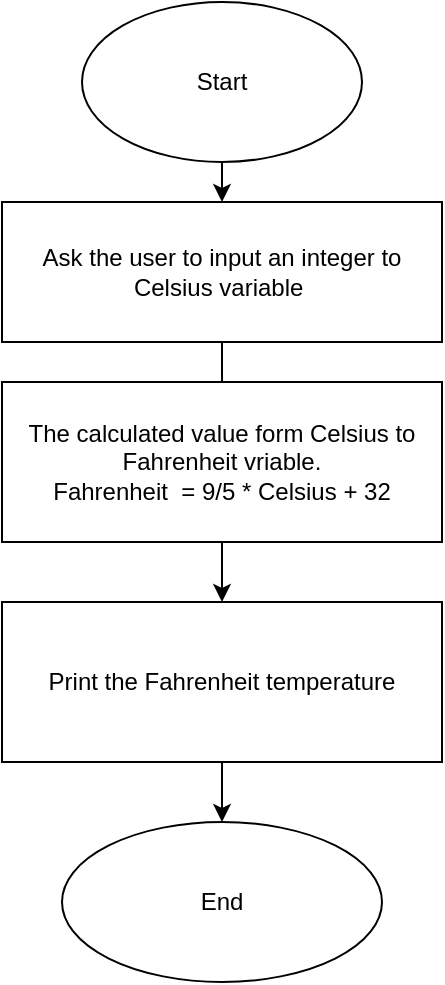 <mxfile>
    <diagram id="YG0hr6qdkkKt4VdCcvnR" name="Page-1">
        <mxGraphModel dx="449" dy="519" grid="1" gridSize="10" guides="1" tooltips="1" connect="1" arrows="1" fold="1" page="1" pageScale="1" pageWidth="850" pageHeight="1100" math="0" shadow="0">
            <root>
                <mxCell id="0"/>
                <mxCell id="1" parent="0"/>
                <mxCell id="3" style="edgeStyle=none;html=1;exitX=0.5;exitY=1;exitDx=0;exitDy=0;" edge="1" parent="1" source="2">
                    <mxGeometry relative="1" as="geometry">
                        <mxPoint x="230" y="130" as="targetPoint"/>
                    </mxGeometry>
                </mxCell>
                <mxCell id="2" value="Start" style="ellipse;whiteSpace=wrap;html=1;" vertex="1" parent="1">
                    <mxGeometry x="160" y="30" width="140" height="80" as="geometry"/>
                </mxCell>
                <mxCell id="5" style="edgeStyle=none;html=1;exitX=0.5;exitY=1;exitDx=0;exitDy=0;" edge="1" parent="1" source="4">
                    <mxGeometry relative="1" as="geometry">
                        <mxPoint x="230" y="230" as="targetPoint"/>
                    </mxGeometry>
                </mxCell>
                <mxCell id="4" value="Ask the user to input an integer to Celsius variable&amp;nbsp;" style="whiteSpace=wrap;html=1;" vertex="1" parent="1">
                    <mxGeometry x="120" y="130" width="220" height="70" as="geometry"/>
                </mxCell>
                <mxCell id="7" style="edgeStyle=none;html=1;exitX=0.5;exitY=1;exitDx=0;exitDy=0;" edge="1" parent="1" source="6">
                    <mxGeometry relative="1" as="geometry">
                        <mxPoint x="230" y="330" as="targetPoint"/>
                    </mxGeometry>
                </mxCell>
                <mxCell id="6" value="The calculated value form Celsius to Fahrenheit vriable.&lt;br&gt;Fahrenheit&amp;nbsp; = 9/5 * Celsius + 32" style="whiteSpace=wrap;html=1;" vertex="1" parent="1">
                    <mxGeometry x="120" y="220" width="220" height="80" as="geometry"/>
                </mxCell>
                <mxCell id="9" style="edgeStyle=none;html=1;" edge="1" parent="1" source="8">
                    <mxGeometry relative="1" as="geometry">
                        <mxPoint x="230" y="440" as="targetPoint"/>
                    </mxGeometry>
                </mxCell>
                <mxCell id="8" value="Print the Fahrenheit temperature" style="whiteSpace=wrap;html=1;" vertex="1" parent="1">
                    <mxGeometry x="120" y="330" width="220" height="80" as="geometry"/>
                </mxCell>
                <mxCell id="10" value="End" style="ellipse;whiteSpace=wrap;html=1;" vertex="1" parent="1">
                    <mxGeometry x="150" y="440" width="160" height="80" as="geometry"/>
                </mxCell>
            </root>
        </mxGraphModel>
    </diagram>
</mxfile>